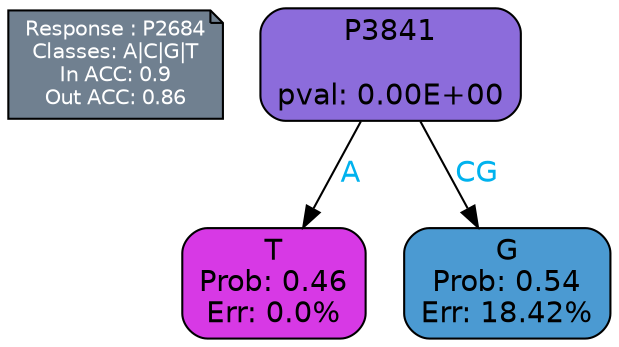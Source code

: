 digraph Tree {
node [shape=box, style="filled, rounded", color="black", fontname=helvetica] ;
graph [ranksep=equally, splines=polylines, bgcolor=transparent, dpi=600] ;
edge [fontname=helvetica] ;
LEGEND [label="Response : P2684
Classes: A|C|G|T
In ACC: 0.9
Out ACC: 0.86
",shape=note,align=left,style=filled,fillcolor="slategray",fontcolor="white",fontsize=10];1 [label="P3841

pval: 0.00E+00", fillcolor="#8c6cdb"] ;
2 [label="T
Prob: 0.46
Err: 0.0%", fillcolor="#d739e5"] ;
3 [label="G
Prob: 0.54
Err: 18.42%", fillcolor="#4b9ad2"] ;
1 -> 2 [label="A",fontcolor=deepskyblue2] ;
1 -> 3 [label="CG",fontcolor=deepskyblue2] ;
{rank = same; 2;3;}{rank = same; LEGEND;1;}}